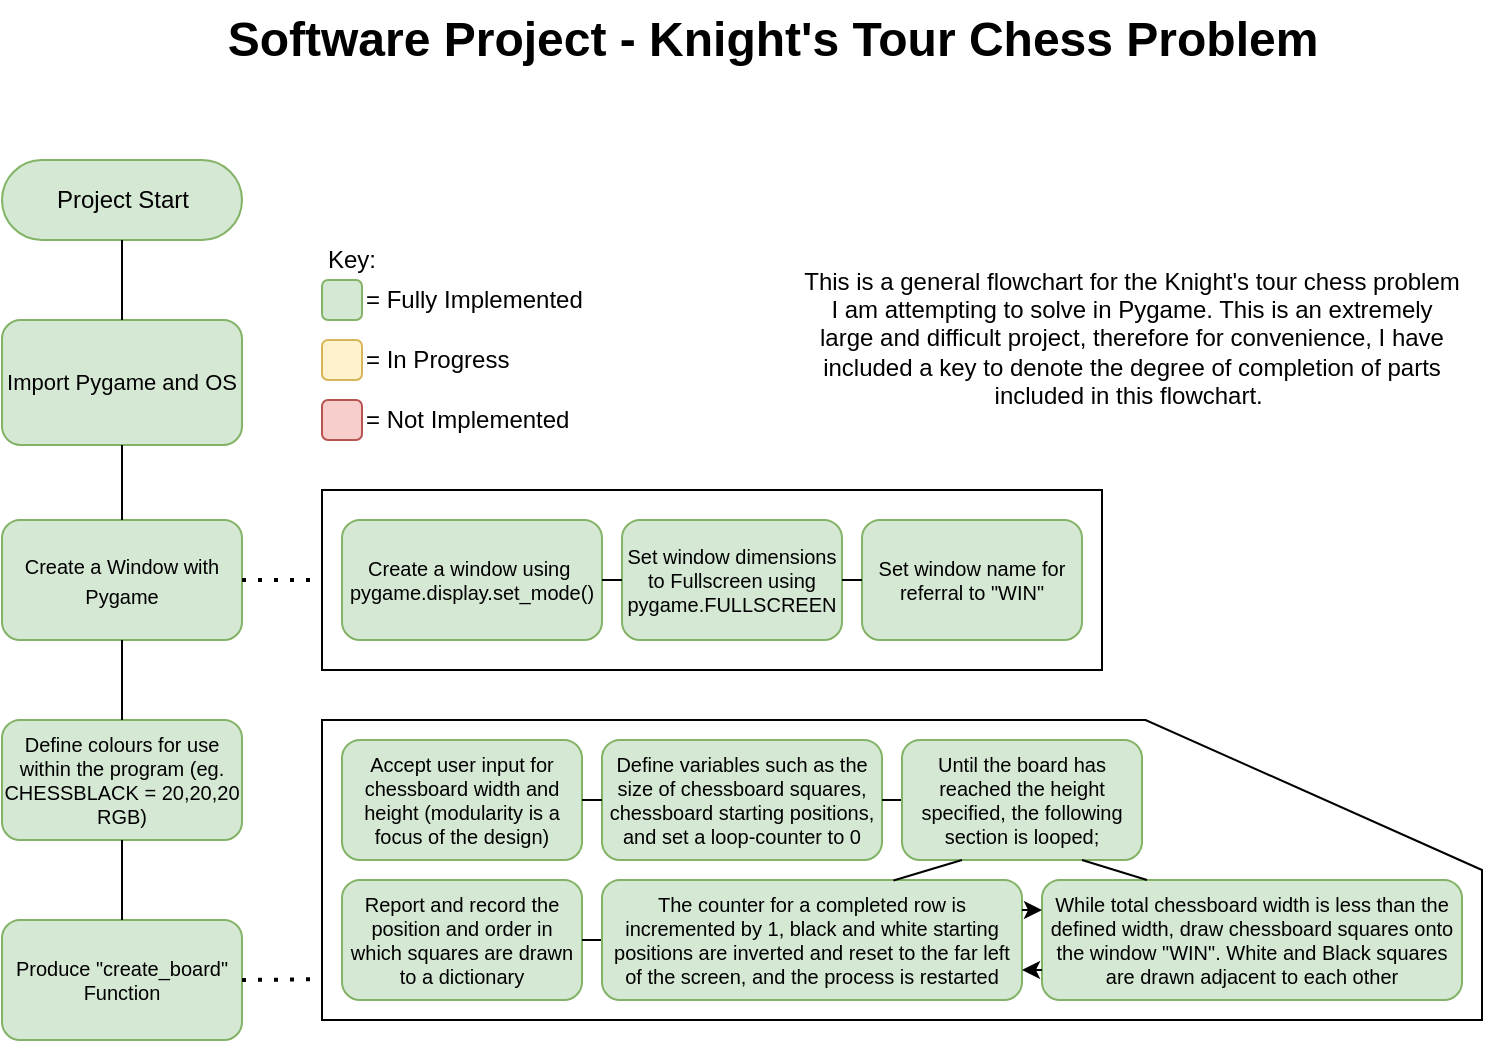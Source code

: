 <mxfile version="20.3.0" type="github">
  <diagram id="9U3Q2FAloubjgjWKz3vD" name="Page-1">
    <mxGraphModel dx="1185" dy="635" grid="1" gridSize="10" guides="1" tooltips="1" connect="1" arrows="1" fold="1" page="1" pageScale="1" pageWidth="850" pageHeight="1100" math="0" shadow="0">
      <root>
        <mxCell id="0" />
        <mxCell id="1" parent="0" />
        <mxCell id="BqHGPQTl1dKRI6JXevEI-2" value="" style="verticalLabelPosition=bottom;verticalAlign=top;html=1;shape=mxgraph.basic.polygon;polyCoords=[[0,0],[0.71,0],[1,0.5],[1,0.75],[1,1],[0,1],[0,0.75],[0,0.25]];polyline=0;" vertex="1" parent="1">
          <mxGeometry x="200" y="400" width="580" height="150" as="geometry" />
        </mxCell>
        <mxCell id="eTlVAKslrcXKdiBdUREp-3" value="Software Project - Knight&#39;s Tour Chess Problem" style="text;strokeColor=none;fillColor=none;html=1;fontSize=24;fontStyle=1;verticalAlign=middle;align=center;" parent="1" vertex="1">
          <mxGeometry x="124" y="40" width="602" height="40" as="geometry" />
        </mxCell>
        <mxCell id="eTlVAKslrcXKdiBdUREp-4" value="This is a general flowchart for the Knight&#39;s tour chess problem I am attempting to solve in Pygame. This is an extremely large and difficult project, therefore for convenience, I have included a key to denote the degree of completion of parts included in this flowchart.&amp;nbsp;" style="text;html=1;strokeColor=none;fillColor=none;align=center;verticalAlign=middle;whiteSpace=wrap;rounded=0;" parent="1" vertex="1">
          <mxGeometry x="440" y="157.5" width="330" height="102.5" as="geometry" />
        </mxCell>
        <mxCell id="eTlVAKslrcXKdiBdUREp-5" value="Key:" style="text;html=1;strokeColor=none;fillColor=none;align=center;verticalAlign=middle;whiteSpace=wrap;rounded=0;" parent="1" vertex="1">
          <mxGeometry x="200" y="160" width="30" height="20" as="geometry" />
        </mxCell>
        <mxCell id="eTlVAKslrcXKdiBdUREp-6" value="" style="rounded=1;whiteSpace=wrap;html=1;fillColor=#d5e8d4;strokeColor=#82b366;" parent="1" vertex="1">
          <mxGeometry x="200" y="180" width="20" height="20" as="geometry" />
        </mxCell>
        <mxCell id="eTlVAKslrcXKdiBdUREp-7" value="" style="rounded=1;whiteSpace=wrap;html=1;fillColor=#fff2cc;strokeColor=#d6b656;" parent="1" vertex="1">
          <mxGeometry x="200" y="210" width="20" height="20" as="geometry" />
        </mxCell>
        <mxCell id="eTlVAKslrcXKdiBdUREp-8" value="" style="rounded=1;whiteSpace=wrap;html=1;fillColor=#f8cecc;strokeColor=#b85450;" parent="1" vertex="1">
          <mxGeometry x="200" y="240" width="20" height="20" as="geometry" />
        </mxCell>
        <mxCell id="eTlVAKslrcXKdiBdUREp-10" value="= In Progress" style="text;html=1;strokeColor=none;fillColor=none;align=left;verticalAlign=middle;rounded=0;" parent="1" vertex="1">
          <mxGeometry x="220" y="212.5" width="70" height="15" as="geometry" />
        </mxCell>
        <mxCell id="eTlVAKslrcXKdiBdUREp-11" value="= Fully Implemented" style="text;html=1;strokeColor=none;fillColor=none;align=left;verticalAlign=middle;rounded=0;" parent="1" vertex="1">
          <mxGeometry x="220" y="182.5" width="120" height="15" as="geometry" />
        </mxCell>
        <mxCell id="eTlVAKslrcXKdiBdUREp-12" value="= Not Implemented" style="text;html=1;strokeColor=none;fillColor=none;align=left;verticalAlign=middle;rounded=0;" parent="1" vertex="1">
          <mxGeometry x="220" y="235" width="100" height="30" as="geometry" />
        </mxCell>
        <mxCell id="eTlVAKslrcXKdiBdUREp-13" value="Project Start" style="html=1;dashed=0;whitespace=wrap;shape=mxgraph.dfd.start;fillColor=#d5e8d4;strokeColor=#82b366;" parent="1" vertex="1">
          <mxGeometry x="40" y="120" width="120" height="40" as="geometry" />
        </mxCell>
        <mxCell id="eTlVAKslrcXKdiBdUREp-14" value="&lt;font style=&quot;font-size: 11px;&quot;&gt;Import Pygame and OS&lt;/font&gt;" style="rounded=1;whiteSpace=wrap;html=1;fillColor=#d5e8d4;strokeColor=#82b366;" parent="1" vertex="1">
          <mxGeometry x="40" y="200" width="120" height="62.5" as="geometry" />
        </mxCell>
        <mxCell id="eTlVAKslrcXKdiBdUREp-15" value="" style="endArrow=none;html=1;rounded=0;fontSize=11;entryX=0.5;entryY=0.5;entryDx=0;entryDy=20;entryPerimeter=0;exitX=0.5;exitY=0;exitDx=0;exitDy=0;" parent="1" source="eTlVAKslrcXKdiBdUREp-14" target="eTlVAKslrcXKdiBdUREp-13" edge="1">
          <mxGeometry width="50" height="50" relative="1" as="geometry">
            <mxPoint x="80" y="220" as="sourcePoint" />
            <mxPoint x="130" y="170" as="targetPoint" />
          </mxGeometry>
        </mxCell>
        <mxCell id="eTlVAKslrcXKdiBdUREp-17" value="&lt;font style=&quot;font-size: 10px;&quot;&gt;Create a Window with Pygame&lt;/font&gt;" style="rounded=1;whiteSpace=wrap;html=1;fillColor=#d5e8d4;strokeColor=#82b366;" parent="1" vertex="1">
          <mxGeometry x="40" y="300" width="120" height="60" as="geometry" />
        </mxCell>
        <mxCell id="eTlVAKslrcXKdiBdUREp-18" value="" style="endArrow=none;html=1;rounded=0;fontSize=10;entryX=0.5;entryY=1;entryDx=0;entryDy=0;exitX=0.5;exitY=0;exitDx=0;exitDy=0;" parent="1" source="eTlVAKslrcXKdiBdUREp-17" target="eTlVAKslrcXKdiBdUREp-14" edge="1">
          <mxGeometry width="50" height="50" relative="1" as="geometry">
            <mxPoint x="60" y="280" as="sourcePoint" />
            <mxPoint x="110" y="230" as="targetPoint" />
          </mxGeometry>
        </mxCell>
        <mxCell id="K6Ctk4DiYDlHX3P9UcAB-1" value="Produce &quot;create_board&quot; Function" style="rounded=1;whiteSpace=wrap;html=1;fontSize=10;fillColor=#d5e8d4;strokeColor=#82b366;" parent="1" vertex="1">
          <mxGeometry x="40" y="500" width="120" height="60" as="geometry" />
        </mxCell>
        <mxCell id="K6Ctk4DiYDlHX3P9UcAB-2" value="" style="rounded=0;whiteSpace=wrap;html=1;fontSize=10;" parent="1" vertex="1">
          <mxGeometry x="200" y="285" width="390" height="90" as="geometry" />
        </mxCell>
        <mxCell id="K6Ctk4DiYDlHX3P9UcAB-3" value="" style="endArrow=none;dashed=1;html=1;dashPattern=1 3;strokeWidth=2;rounded=0;fontSize=10;exitX=1;exitY=0.5;exitDx=0;exitDy=0;entryX=0;entryY=0.5;entryDx=0;entryDy=0;" parent="1" source="eTlVAKslrcXKdiBdUREp-17" target="K6Ctk4DiYDlHX3P9UcAB-2" edge="1">
          <mxGeometry width="50" height="50" relative="1" as="geometry">
            <mxPoint x="280" y="260" as="sourcePoint" />
            <mxPoint x="260" y="250" as="targetPoint" />
          </mxGeometry>
        </mxCell>
        <mxCell id="K6Ctk4DiYDlHX3P9UcAB-4" value="Create a window using&amp;nbsp; pygame.display.set_mode()" style="rounded=1;whiteSpace=wrap;html=1;fontSize=10;fillColor=#d5e8d4;strokeColor=#82b366;" parent="1" vertex="1">
          <mxGeometry x="210" y="300" width="130" height="60" as="geometry" />
        </mxCell>
        <mxCell id="K6Ctk4DiYDlHX3P9UcAB-5" value="Set window dimensions to Fullscreen using pygame.FULLSCREEN" style="rounded=1;whiteSpace=wrap;html=1;fontSize=10;fillColor=#d5e8d4;strokeColor=#82b366;" parent="1" vertex="1">
          <mxGeometry x="350" y="300" width="110" height="60" as="geometry" />
        </mxCell>
        <mxCell id="K6Ctk4DiYDlHX3P9UcAB-6" value="" style="endArrow=none;html=1;rounded=0;fontSize=10;exitX=1;exitY=0.5;exitDx=0;exitDy=0;entryX=0;entryY=0.5;entryDx=0;entryDy=0;" parent="1" source="K6Ctk4DiYDlHX3P9UcAB-4" target="K6Ctk4DiYDlHX3P9UcAB-5" edge="1">
          <mxGeometry width="50" height="50" relative="1" as="geometry">
            <mxPoint x="300" y="305" as="sourcePoint" />
            <mxPoint x="350" y="255" as="targetPoint" />
          </mxGeometry>
        </mxCell>
        <mxCell id="K6Ctk4DiYDlHX3P9UcAB-7" value="Set window name for referral to &quot;WIN&quot;" style="rounded=1;whiteSpace=wrap;html=1;fontSize=10;fillColor=#d5e8d4;strokeColor=#82b366;" parent="1" vertex="1">
          <mxGeometry x="470" y="300" width="110" height="60" as="geometry" />
        </mxCell>
        <mxCell id="K6Ctk4DiYDlHX3P9UcAB-8" value="" style="endArrow=none;html=1;rounded=0;fontSize=10;exitX=1;exitY=0.5;exitDx=0;exitDy=0;entryX=0;entryY=0.5;entryDx=0;entryDy=0;" parent="1" source="K6Ctk4DiYDlHX3P9UcAB-5" target="K6Ctk4DiYDlHX3P9UcAB-7" edge="1">
          <mxGeometry width="50" height="50" relative="1" as="geometry">
            <mxPoint x="420" y="300" as="sourcePoint" />
            <mxPoint x="470" y="250" as="targetPoint" />
          </mxGeometry>
        </mxCell>
        <mxCell id="K6Ctk4DiYDlHX3P9UcAB-9" value="Define colours for use within the program (eg. CHESSBLACK = 20,20,20 RGB)" style="rounded=1;whiteSpace=wrap;html=1;fontSize=10;fillColor=#d5e8d4;strokeColor=#82b366;" parent="1" vertex="1">
          <mxGeometry x="40" y="400" width="120" height="60" as="geometry" />
        </mxCell>
        <mxCell id="K6Ctk4DiYDlHX3P9UcAB-10" value="" style="endArrow=none;html=1;rounded=0;fontSize=10;entryX=0.5;entryY=1;entryDx=0;entryDy=0;exitX=0.5;exitY=0;exitDx=0;exitDy=0;" parent="1" source="K6Ctk4DiYDlHX3P9UcAB-9" target="eTlVAKslrcXKdiBdUREp-17" edge="1">
          <mxGeometry width="50" height="50" relative="1" as="geometry">
            <mxPoint x="240" y="510" as="sourcePoint" />
            <mxPoint x="290" y="460" as="targetPoint" />
          </mxGeometry>
        </mxCell>
        <mxCell id="K6Ctk4DiYDlHX3P9UcAB-11" value="" style="endArrow=none;html=1;rounded=0;fontSize=10;entryX=0.5;entryY=1;entryDx=0;entryDy=0;exitX=0.5;exitY=0;exitDx=0;exitDy=0;" parent="1" source="K6Ctk4DiYDlHX3P9UcAB-1" target="K6Ctk4DiYDlHX3P9UcAB-9" edge="1">
          <mxGeometry width="50" height="50" relative="1" as="geometry">
            <mxPoint x="210" y="520" as="sourcePoint" />
            <mxPoint x="260" y="470" as="targetPoint" />
          </mxGeometry>
        </mxCell>
        <mxCell id="K6Ctk4DiYDlHX3P9UcAB-13" value="Accept user input for chessboard width and height (modularity is a focus of the design)" style="rounded=1;whiteSpace=wrap;html=1;fontSize=10;fillColor=#d5e8d4;strokeColor=#82b366;" parent="1" vertex="1">
          <mxGeometry x="210" y="410" width="120" height="60" as="geometry" />
        </mxCell>
        <mxCell id="K6Ctk4DiYDlHX3P9UcAB-14" value="" style="endArrow=none;dashed=1;html=1;dashPattern=1 3;strokeWidth=2;rounded=0;fontSize=10;exitX=1;exitY=0.5;exitDx=0;exitDy=0;entryX=0;entryY=0.864;entryDx=0;entryDy=0;entryPerimeter=0;" parent="1" source="K6Ctk4DiYDlHX3P9UcAB-1" edge="1">
          <mxGeometry width="50" height="50" relative="1" as="geometry">
            <mxPoint x="350" y="510" as="sourcePoint" />
            <mxPoint x="200" y="529.6" as="targetPoint" />
          </mxGeometry>
        </mxCell>
        <mxCell id="K6Ctk4DiYDlHX3P9UcAB-15" value="Define variables such as the size of chessboard squares, chessboard starting positions, and set a loop-counter to 0" style="rounded=1;whiteSpace=wrap;html=1;fontSize=10;fillColor=#d5e8d4;strokeColor=#82b366;" parent="1" vertex="1">
          <mxGeometry x="340" y="410" width="140" height="60" as="geometry" />
        </mxCell>
        <mxCell id="K6Ctk4DiYDlHX3P9UcAB-16" value="" style="endArrow=none;html=1;rounded=0;fontSize=10;exitX=1;exitY=0.5;exitDx=0;exitDy=0;entryX=0;entryY=0.5;entryDx=0;entryDy=0;" parent="1" source="K6Ctk4DiYDlHX3P9UcAB-13" target="K6Ctk4DiYDlHX3P9UcAB-15" edge="1">
          <mxGeometry width="50" height="50" relative="1" as="geometry">
            <mxPoint x="450" y="470" as="sourcePoint" />
            <mxPoint x="500" y="420" as="targetPoint" />
          </mxGeometry>
        </mxCell>
        <mxCell id="K6Ctk4DiYDlHX3P9UcAB-17" value="While total chessboard width is less than the defined width, draw chessboard squares onto the window &quot;WIN&quot;. White and Black squares are drawn adjacent to each other" style="rounded=1;whiteSpace=wrap;html=1;fontSize=10;fillColor=#d5e8d4;strokeColor=#82b366;" parent="1" vertex="1">
          <mxGeometry x="560" y="480" width="210" height="60" as="geometry" />
        </mxCell>
        <mxCell id="K6Ctk4DiYDlHX3P9UcAB-18" value="" style="endArrow=none;html=1;rounded=0;fontSize=10;exitX=1;exitY=0.5;exitDx=0;exitDy=0;entryX=0;entryY=0.5;entryDx=0;entryDy=0;" parent="1" source="K6Ctk4DiYDlHX3P9UcAB-15" target="K6Ctk4DiYDlHX3P9UcAB-23" edge="1">
          <mxGeometry width="50" height="50" relative="1" as="geometry">
            <mxPoint x="550" y="490" as="sourcePoint" />
            <mxPoint x="480" y="390" as="targetPoint" />
          </mxGeometry>
        </mxCell>
        <mxCell id="K6Ctk4DiYDlHX3P9UcAB-19" value="Report and record the position and order in which squares are drawn to a dictionary" style="rounded=1;whiteSpace=wrap;html=1;fontSize=10;fillColor=#d5e8d4;strokeColor=#82b366;" parent="1" vertex="1">
          <mxGeometry x="210" y="480" width="120" height="60" as="geometry" />
        </mxCell>
        <mxCell id="K6Ctk4DiYDlHX3P9UcAB-20" value="" style="endArrow=none;html=1;rounded=0;fontSize=10;entryX=1;entryY=0.5;entryDx=0;entryDy=0;exitX=0;exitY=0.5;exitDx=0;exitDy=0;" parent="1" source="K6Ctk4DiYDlHX3P9UcAB-25" target="K6Ctk4DiYDlHX3P9UcAB-19" edge="1">
          <mxGeometry width="50" height="50" relative="1" as="geometry">
            <mxPoint x="530" y="380" as="sourcePoint" />
            <mxPoint x="650" y="440" as="targetPoint" />
          </mxGeometry>
        </mxCell>
        <mxCell id="K6Ctk4DiYDlHX3P9UcAB-23" value="Until the board has reached the height specified, the following section is looped;" style="rounded=1;whiteSpace=wrap;html=1;fontSize=10;fillColor=#d5e8d4;strokeColor=#82b366;" parent="1" vertex="1">
          <mxGeometry x="490" y="410" width="120" height="60" as="geometry" />
        </mxCell>
        <mxCell id="K6Ctk4DiYDlHX3P9UcAB-24" value="" style="endArrow=none;html=1;rounded=0;fontSize=10;entryX=0.25;entryY=0;entryDx=0;entryDy=0;exitX=0.75;exitY=1;exitDx=0;exitDy=0;" parent="1" source="K6Ctk4DiYDlHX3P9UcAB-23" target="K6Ctk4DiYDlHX3P9UcAB-17" edge="1">
          <mxGeometry width="50" height="50" relative="1" as="geometry">
            <mxPoint x="510" y="430" as="sourcePoint" />
            <mxPoint x="560" y="380" as="targetPoint" />
          </mxGeometry>
        </mxCell>
        <mxCell id="K6Ctk4DiYDlHX3P9UcAB-25" value="The counter for a completed row is incremented by 1, black and white starting positions are inverted and reset to the far left of the screen, and the process is restarted" style="rounded=1;whiteSpace=wrap;html=1;fontSize=10;fillColor=#d5e8d4;strokeColor=#82b366;" parent="1" vertex="1">
          <mxGeometry x="340" y="480" width="210" height="60" as="geometry" />
        </mxCell>
        <mxCell id="K6Ctk4DiYDlHX3P9UcAB-27" value="" style="endArrow=classic;html=1;rounded=0;fontSize=10;exitX=0;exitY=0.75;exitDx=0;exitDy=0;entryX=1;entryY=0.75;entryDx=0;entryDy=0;" parent="1" source="K6Ctk4DiYDlHX3P9UcAB-17" target="K6Ctk4DiYDlHX3P9UcAB-25" edge="1">
          <mxGeometry width="50" height="50" relative="1" as="geometry">
            <mxPoint x="530" y="460" as="sourcePoint" />
            <mxPoint x="580" y="410" as="targetPoint" />
          </mxGeometry>
        </mxCell>
        <mxCell id="K6Ctk4DiYDlHX3P9UcAB-28" value="" style="endArrow=classic;html=1;rounded=0;fontSize=10;exitX=1;exitY=0.25;exitDx=0;exitDy=0;entryX=0;entryY=0.25;entryDx=0;entryDy=0;" parent="1" source="K6Ctk4DiYDlHX3P9UcAB-25" target="K6Ctk4DiYDlHX3P9UcAB-17" edge="1">
          <mxGeometry width="50" height="50" relative="1" as="geometry">
            <mxPoint x="530" y="460" as="sourcePoint" />
            <mxPoint x="580" y="410" as="targetPoint" />
          </mxGeometry>
        </mxCell>
        <mxCell id="BqHGPQTl1dKRI6JXevEI-1" value="" style="endArrow=none;html=1;rounded=0;fontSize=10;entryX=0.25;entryY=1;entryDx=0;entryDy=0;exitX=0.694;exitY=0.004;exitDx=0;exitDy=0;exitPerimeter=0;" edge="1" parent="1" source="K6Ctk4DiYDlHX3P9UcAB-25" target="K6Ctk4DiYDlHX3P9UcAB-23">
          <mxGeometry width="50" height="50" relative="1" as="geometry">
            <mxPoint x="590" y="480" as="sourcePoint" />
            <mxPoint x="622.5" y="490" as="targetPoint" />
          </mxGeometry>
        </mxCell>
      </root>
    </mxGraphModel>
  </diagram>
</mxfile>
